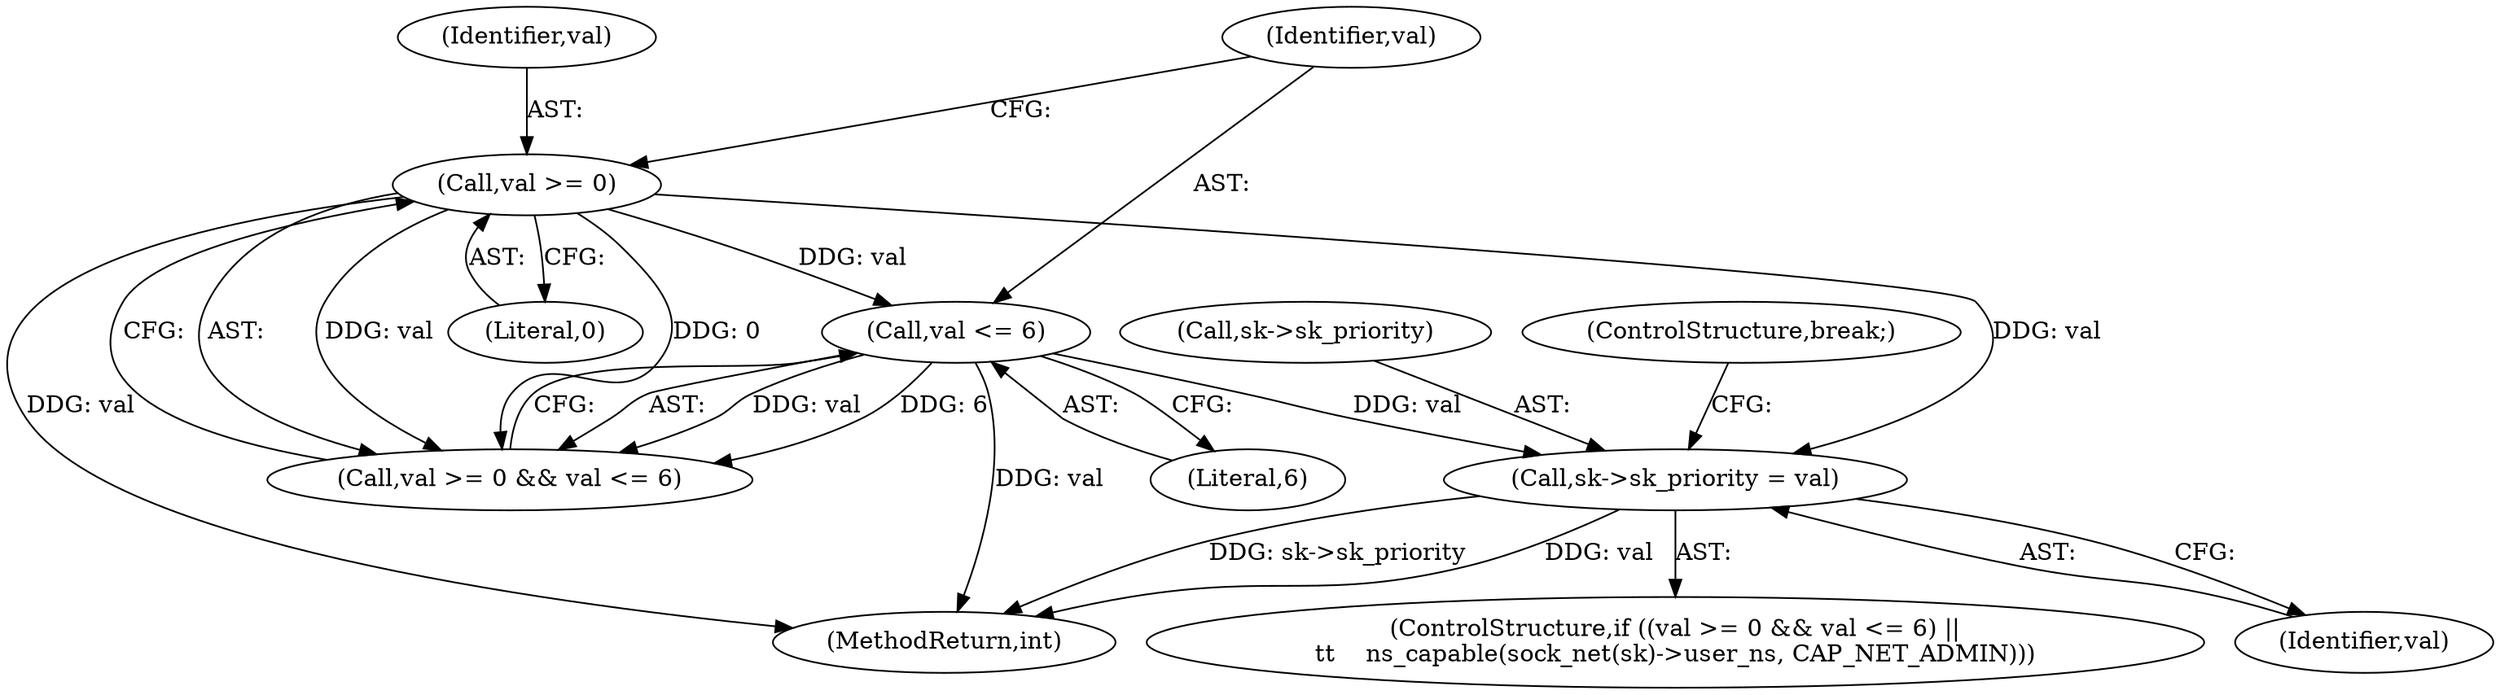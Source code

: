 digraph "0_linux_b98b0bc8c431e3ceb4b26b0dfc8db509518fb290@pointer" {
"1000343" [label="(Call,sk->sk_priority = val)"];
"1000331" [label="(Call,val >= 0)"];
"1000334" [label="(Call,val <= 6)"];
"1000328" [label="(ControlStructure,if ((val >= 0 && val <= 6) ||\n\t\t    ns_capable(sock_net(sk)->user_ns, CAP_NET_ADMIN)))"];
"1000332" [label="(Identifier,val)"];
"1000334" [label="(Call,val <= 6)"];
"1000336" [label="(Literal,6)"];
"1000344" [label="(Call,sk->sk_priority)"];
"1000890" [label="(MethodReturn,int)"];
"1000343" [label="(Call,sk->sk_priority = val)"];
"1000335" [label="(Identifier,val)"];
"1000353" [label="(ControlStructure,break;)"];
"1000330" [label="(Call,val >= 0 && val <= 6)"];
"1000347" [label="(Identifier,val)"];
"1000333" [label="(Literal,0)"];
"1000331" [label="(Call,val >= 0)"];
"1000343" -> "1000328"  [label="AST: "];
"1000343" -> "1000347"  [label="CFG: "];
"1000344" -> "1000343"  [label="AST: "];
"1000347" -> "1000343"  [label="AST: "];
"1000353" -> "1000343"  [label="CFG: "];
"1000343" -> "1000890"  [label="DDG: sk->sk_priority"];
"1000343" -> "1000890"  [label="DDG: val"];
"1000331" -> "1000343"  [label="DDG: val"];
"1000334" -> "1000343"  [label="DDG: val"];
"1000331" -> "1000330"  [label="AST: "];
"1000331" -> "1000333"  [label="CFG: "];
"1000332" -> "1000331"  [label="AST: "];
"1000333" -> "1000331"  [label="AST: "];
"1000335" -> "1000331"  [label="CFG: "];
"1000330" -> "1000331"  [label="CFG: "];
"1000331" -> "1000890"  [label="DDG: val"];
"1000331" -> "1000330"  [label="DDG: val"];
"1000331" -> "1000330"  [label="DDG: 0"];
"1000331" -> "1000334"  [label="DDG: val"];
"1000334" -> "1000330"  [label="AST: "];
"1000334" -> "1000336"  [label="CFG: "];
"1000335" -> "1000334"  [label="AST: "];
"1000336" -> "1000334"  [label="AST: "];
"1000330" -> "1000334"  [label="CFG: "];
"1000334" -> "1000890"  [label="DDG: val"];
"1000334" -> "1000330"  [label="DDG: val"];
"1000334" -> "1000330"  [label="DDG: 6"];
}
